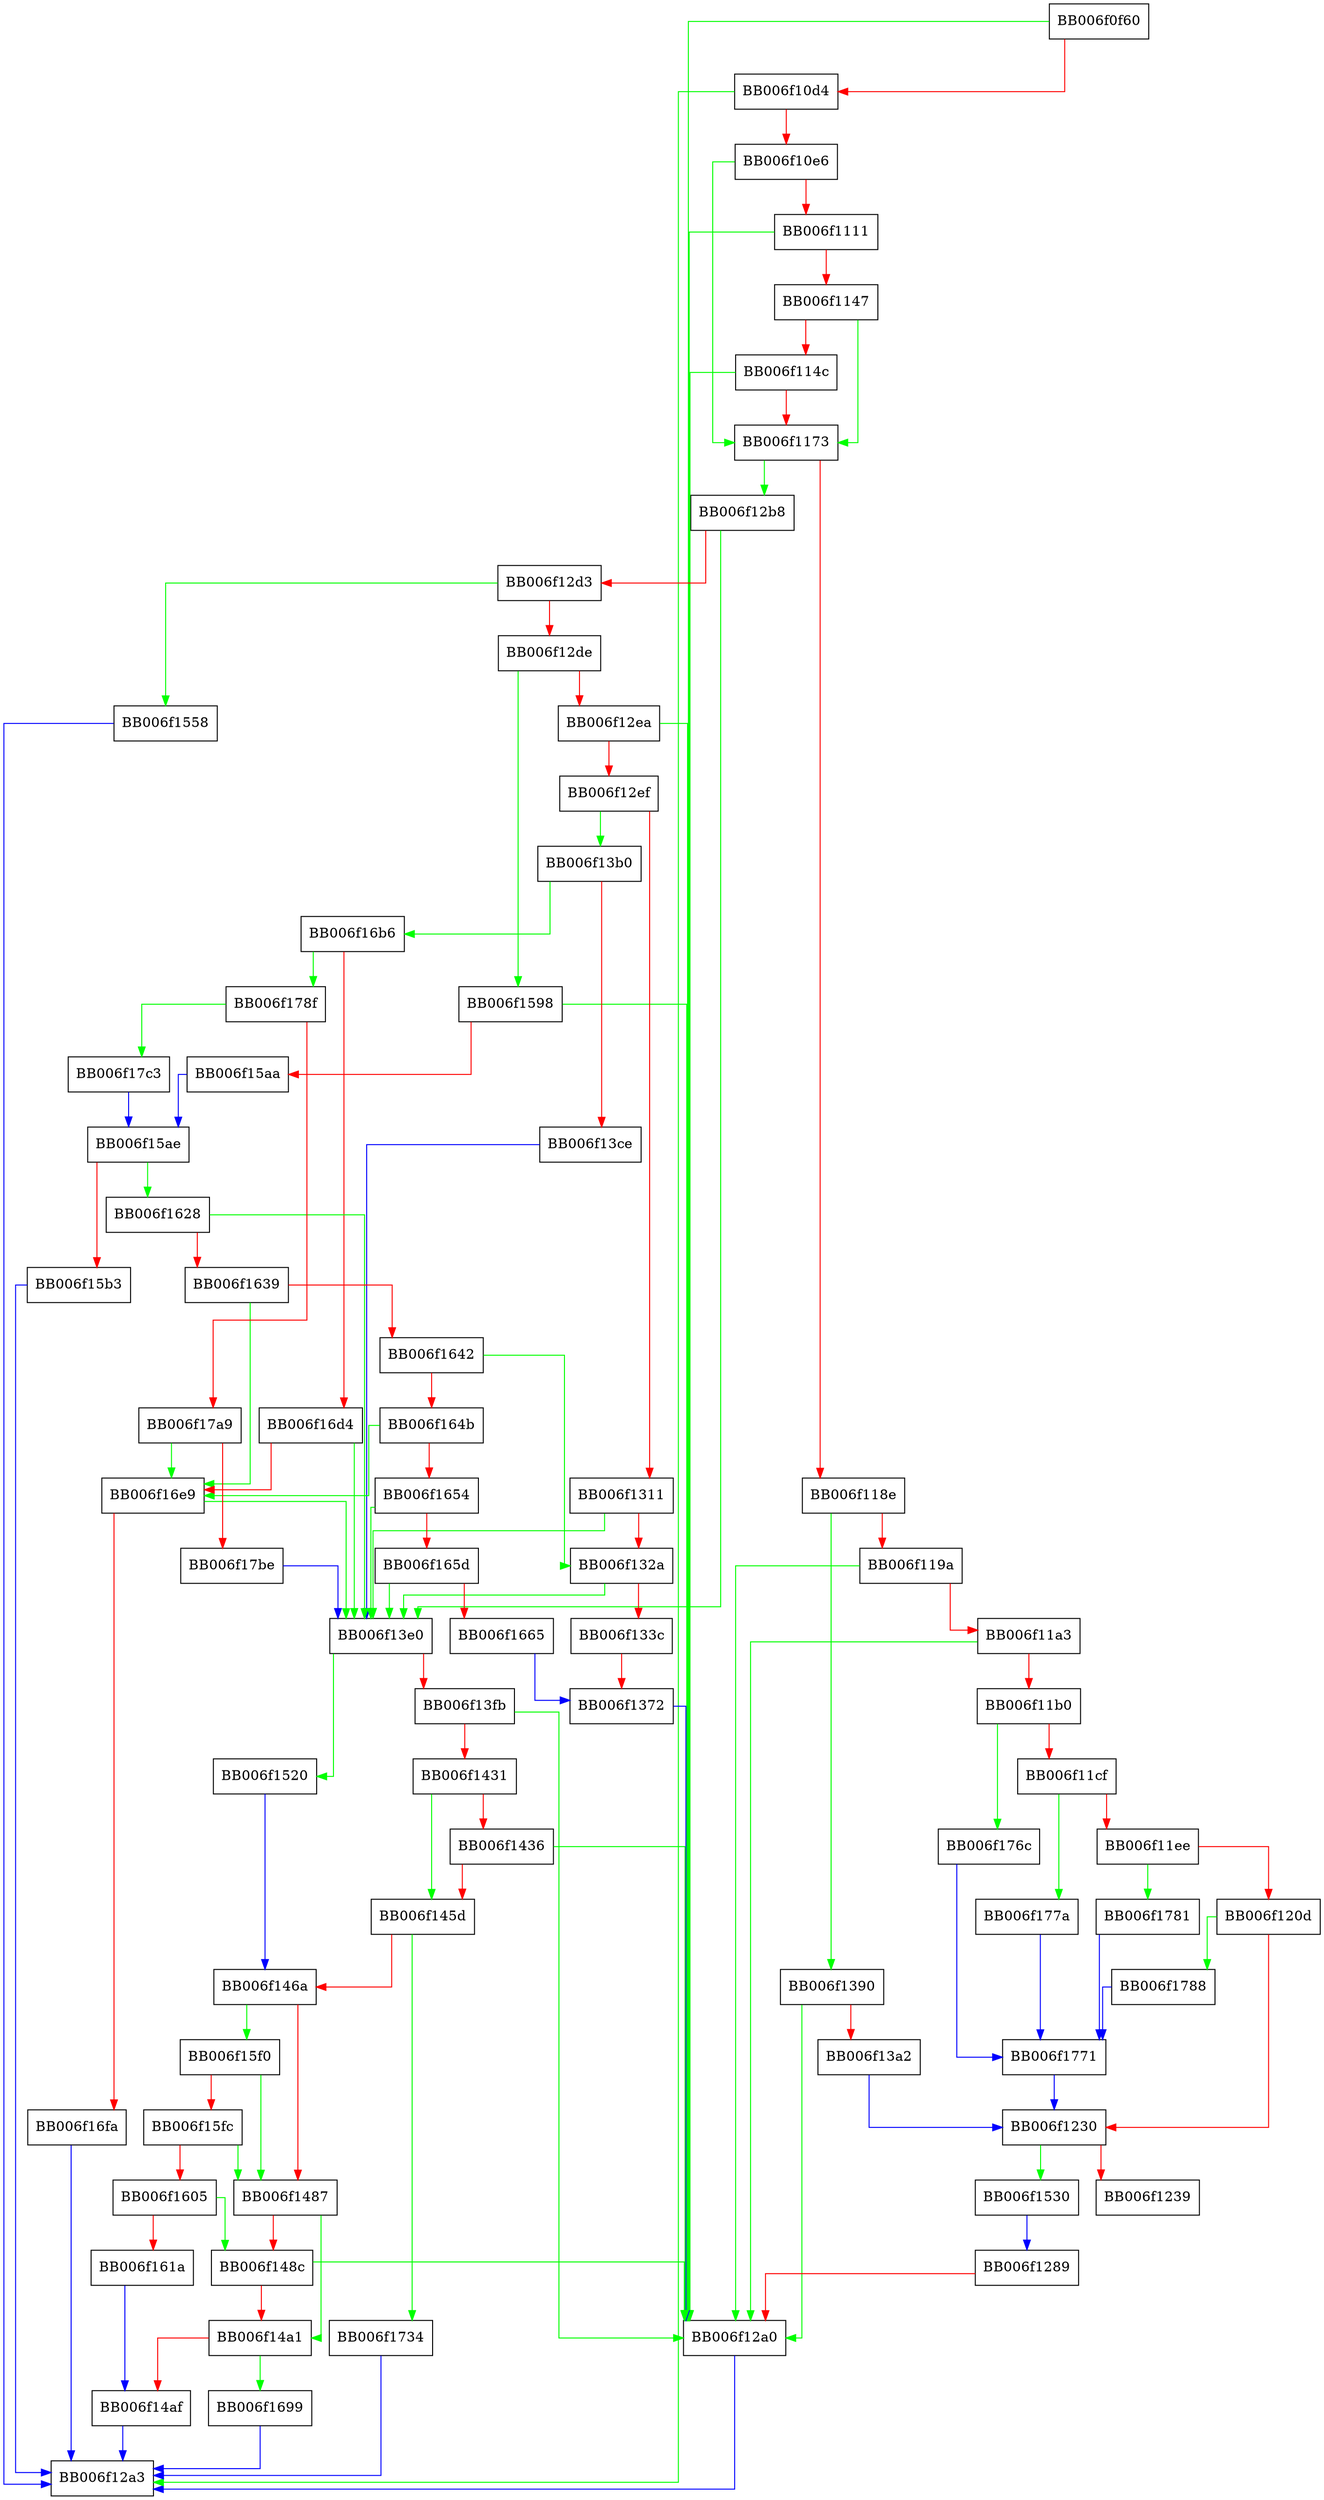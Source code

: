 digraph rsa_set_ctx_params {
  node [shape="box"];
  graph [splines=ortho];
  BB006f0f60 -> BB006f12a0 [color="green"];
  BB006f0f60 -> BB006f10d4 [color="red"];
  BB006f10d4 -> BB006f12a3 [color="green"];
  BB006f10d4 -> BB006f10e6 [color="red"];
  BB006f10e6 -> BB006f1173 [color="green"];
  BB006f10e6 -> BB006f1111 [color="red"];
  BB006f1111 -> BB006f12a0 [color="green"];
  BB006f1111 -> BB006f1147 [color="red"];
  BB006f1147 -> BB006f1173 [color="green"];
  BB006f1147 -> BB006f114c [color="red"];
  BB006f114c -> BB006f12a0 [color="green"];
  BB006f114c -> BB006f1173 [color="red"];
  BB006f1173 -> BB006f12b8 [color="green"];
  BB006f1173 -> BB006f118e [color="red"];
  BB006f118e -> BB006f1390 [color="green"];
  BB006f118e -> BB006f119a [color="red"];
  BB006f119a -> BB006f12a0 [color="green"];
  BB006f119a -> BB006f11a3 [color="red"];
  BB006f11a3 -> BB006f12a0 [color="green"];
  BB006f11a3 -> BB006f11b0 [color="red"];
  BB006f11b0 -> BB006f176c [color="green"];
  BB006f11b0 -> BB006f11cf [color="red"];
  BB006f11cf -> BB006f177a [color="green"];
  BB006f11cf -> BB006f11ee [color="red"];
  BB006f11ee -> BB006f1781 [color="green"];
  BB006f11ee -> BB006f120d [color="red"];
  BB006f120d -> BB006f1788 [color="green"];
  BB006f120d -> BB006f1230 [color="red"];
  BB006f1230 -> BB006f1530 [color="green"];
  BB006f1230 -> BB006f1239 [color="red"];
  BB006f1289 -> BB006f12a0 [color="red"];
  BB006f12a0 -> BB006f12a3 [color="blue"];
  BB006f12b8 -> BB006f13e0 [color="green"];
  BB006f12b8 -> BB006f12d3 [color="red"];
  BB006f12d3 -> BB006f1558 [color="green"];
  BB006f12d3 -> BB006f12de [color="red"];
  BB006f12de -> BB006f1598 [color="green"];
  BB006f12de -> BB006f12ea [color="red"];
  BB006f12ea -> BB006f12a0 [color="green"];
  BB006f12ea -> BB006f12ef [color="red"];
  BB006f12ef -> BB006f13b0 [color="green"];
  BB006f12ef -> BB006f1311 [color="red"];
  BB006f1311 -> BB006f13e0 [color="green"];
  BB006f1311 -> BB006f132a [color="red"];
  BB006f132a -> BB006f13e0 [color="green"];
  BB006f132a -> BB006f133c [color="red"];
  BB006f133c -> BB006f1372 [color="red"];
  BB006f1372 -> BB006f12a0 [color="blue"];
  BB006f1390 -> BB006f12a0 [color="green"];
  BB006f1390 -> BB006f13a2 [color="red"];
  BB006f13a2 -> BB006f1230 [color="blue"];
  BB006f13b0 -> BB006f16b6 [color="green"];
  BB006f13b0 -> BB006f13ce [color="red"];
  BB006f13ce -> BB006f13e0 [color="blue"];
  BB006f13e0 -> BB006f1520 [color="green"];
  BB006f13e0 -> BB006f13fb [color="red"];
  BB006f13fb -> BB006f12a0 [color="green"];
  BB006f13fb -> BB006f1431 [color="red"];
  BB006f1431 -> BB006f145d [color="green"];
  BB006f1431 -> BB006f1436 [color="red"];
  BB006f1436 -> BB006f12a0 [color="green"];
  BB006f1436 -> BB006f145d [color="red"];
  BB006f145d -> BB006f1734 [color="green"];
  BB006f145d -> BB006f146a [color="red"];
  BB006f146a -> BB006f15f0 [color="green"];
  BB006f146a -> BB006f1487 [color="red"];
  BB006f1487 -> BB006f14a1 [color="green"];
  BB006f1487 -> BB006f148c [color="red"];
  BB006f148c -> BB006f12a0 [color="green"];
  BB006f148c -> BB006f14a1 [color="red"];
  BB006f14a1 -> BB006f1699 [color="green"];
  BB006f14a1 -> BB006f14af [color="red"];
  BB006f14af -> BB006f12a3 [color="blue"];
  BB006f1520 -> BB006f146a [color="blue"];
  BB006f1530 -> BB006f1289 [color="blue"];
  BB006f1558 -> BB006f12a3 [color="blue"];
  BB006f1598 -> BB006f12a0 [color="green"];
  BB006f1598 -> BB006f15aa [color="red"];
  BB006f15aa -> BB006f15ae [color="blue"];
  BB006f15ae -> BB006f1628 [color="green"];
  BB006f15ae -> BB006f15b3 [color="red"];
  BB006f15b3 -> BB006f12a3 [color="blue"];
  BB006f15f0 -> BB006f1487 [color="green"];
  BB006f15f0 -> BB006f15fc [color="red"];
  BB006f15fc -> BB006f1487 [color="green"];
  BB006f15fc -> BB006f1605 [color="red"];
  BB006f1605 -> BB006f148c [color="green"];
  BB006f1605 -> BB006f161a [color="red"];
  BB006f161a -> BB006f14af [color="blue"];
  BB006f1628 -> BB006f13e0 [color="green"];
  BB006f1628 -> BB006f1639 [color="red"];
  BB006f1639 -> BB006f16e9 [color="green"];
  BB006f1639 -> BB006f1642 [color="red"];
  BB006f1642 -> BB006f132a [color="green"];
  BB006f1642 -> BB006f164b [color="red"];
  BB006f164b -> BB006f16e9 [color="green"];
  BB006f164b -> BB006f1654 [color="red"];
  BB006f1654 -> BB006f13e0 [color="green"];
  BB006f1654 -> BB006f165d [color="red"];
  BB006f165d -> BB006f13e0 [color="green"];
  BB006f165d -> BB006f1665 [color="red"];
  BB006f1665 -> BB006f1372 [color="blue"];
  BB006f1699 -> BB006f12a3 [color="blue"];
  BB006f16b6 -> BB006f178f [color="green"];
  BB006f16b6 -> BB006f16d4 [color="red"];
  BB006f16d4 -> BB006f13e0 [color="green"];
  BB006f16d4 -> BB006f16e9 [color="red"];
  BB006f16e9 -> BB006f13e0 [color="green"];
  BB006f16e9 -> BB006f16fa [color="red"];
  BB006f16fa -> BB006f12a3 [color="blue"];
  BB006f1734 -> BB006f12a3 [color="blue"];
  BB006f176c -> BB006f1771 [color="blue"];
  BB006f1771 -> BB006f1230 [color="blue"];
  BB006f177a -> BB006f1771 [color="blue"];
  BB006f1781 -> BB006f1771 [color="blue"];
  BB006f1788 -> BB006f1771 [color="blue"];
  BB006f178f -> BB006f17c3 [color="green"];
  BB006f178f -> BB006f17a9 [color="red"];
  BB006f17a9 -> BB006f16e9 [color="green"];
  BB006f17a9 -> BB006f17be [color="red"];
  BB006f17be -> BB006f13e0 [color="blue"];
  BB006f17c3 -> BB006f15ae [color="blue"];
}